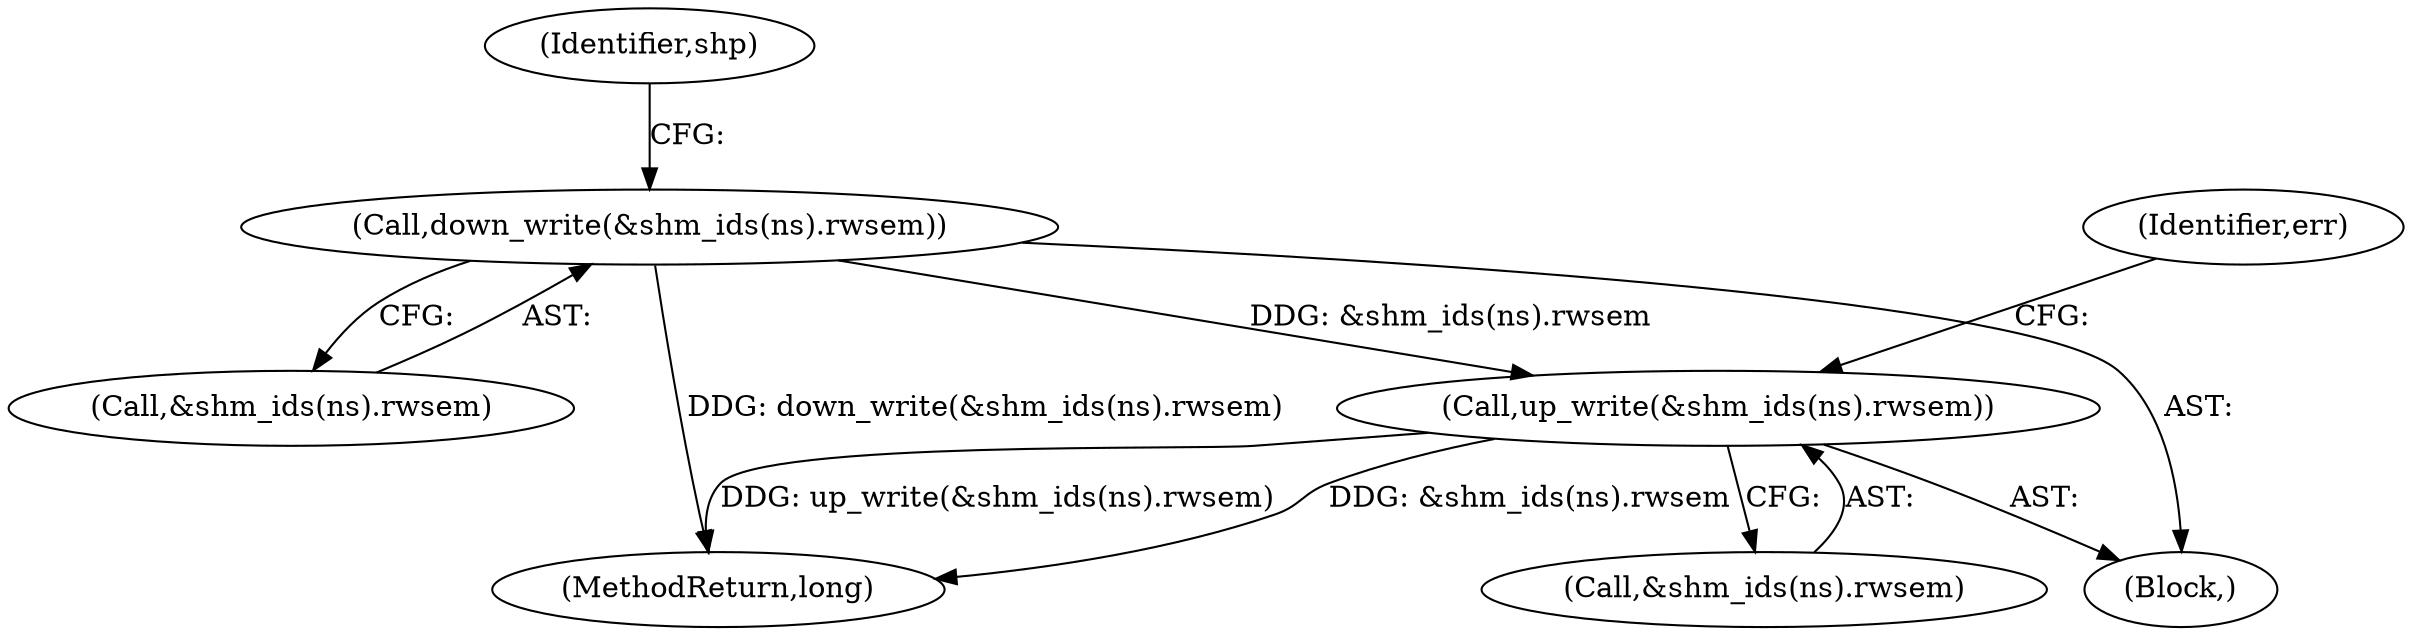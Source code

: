 digraph "0_linux_e1d35d4dc7f089e6c9c080d556feedf9c706f0c7@API" {
"1000531" [label="(Call,up_write(&shm_ids(ns).rwsem))"];
"1000506" [label="(Call,down_write(&shm_ids(ns).rwsem))"];
"1000538" [label="(Identifier,err)"];
"1000109" [label="(Block,)"];
"1000544" [label="(MethodReturn,long)"];
"1000532" [label="(Call,&shm_ids(ns).rwsem)"];
"1000513" [label="(Identifier,shp)"];
"1000506" [label="(Call,down_write(&shm_ids(ns).rwsem))"];
"1000531" [label="(Call,up_write(&shm_ids(ns).rwsem))"];
"1000507" [label="(Call,&shm_ids(ns).rwsem)"];
"1000531" -> "1000109"  [label="AST: "];
"1000531" -> "1000532"  [label="CFG: "];
"1000532" -> "1000531"  [label="AST: "];
"1000538" -> "1000531"  [label="CFG: "];
"1000531" -> "1000544"  [label="DDG: up_write(&shm_ids(ns).rwsem)"];
"1000531" -> "1000544"  [label="DDG: &shm_ids(ns).rwsem"];
"1000506" -> "1000531"  [label="DDG: &shm_ids(ns).rwsem"];
"1000506" -> "1000109"  [label="AST: "];
"1000506" -> "1000507"  [label="CFG: "];
"1000507" -> "1000506"  [label="AST: "];
"1000513" -> "1000506"  [label="CFG: "];
"1000506" -> "1000544"  [label="DDG: down_write(&shm_ids(ns).rwsem)"];
}

